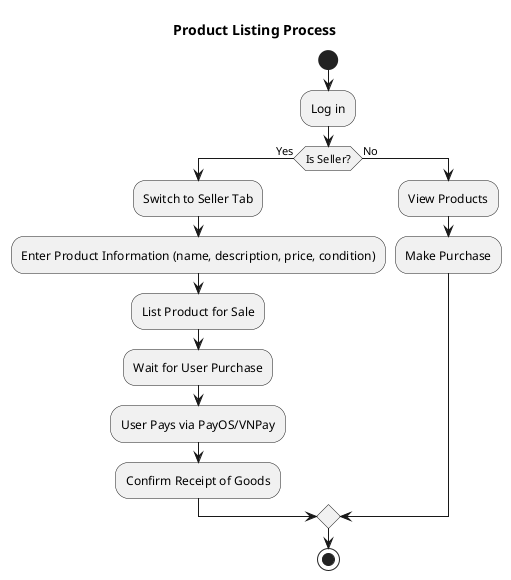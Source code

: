 ' Post product
@startuml
title Product Listing Process

start
:Log in;
if (Is Seller?) then (Yes)
  :Switch to Seller Tab;
  :Enter Product Information (name, description, price, condition);
  :List Product for Sale;
  :Wait for User Purchase;
  :User Pays via PayOS/VNPay;
  :Confirm Receipt of Goods;
else (No)
  :View Products;
  :Make Purchase;
endif
stop
@enduml

' Making order flow
@startuml
title Making Order Flow

start
:Search for products;
:View product details;
:Add to cart;
if (Next choice?) then (Continue payment)
  :Pay for order;
  if (Payment successful?) then (Yes)
    :Save order information to Database;
    :Display invoice and confirmation;
    :Send "Order created" notification via Email;
  else (No)
    :Save failed transaction information to Database;
    :Display order cancellation notice;
    :Send "Order cancelled" notification via Email;
  endif
else (Continue shopping)
  repeat
    :Search for products;
    :View product details;
    :Add to cart;
    if (Shopping complete?) then (Yes)
      stop
    else (No)
    endif
  repeat while (No)
endif
stop
@enduml

' Process Order and Deli
@startuml
title Process Order and Delivery
start
:Seller accesses Dashboard;
:View and select order;
:Prepare the order;
:System updates status: Processing;

if (Is the order ready for delivery?) then (Yes)
  :Send to delivery service;
  :Delivery service confirms delivery;
  :System updates status: Delivered;
else (No)
  :Cancel the order;
endif

stop
@enduml

' Seller withdraw moeny
@startuml
title Seller Withdraw Flow
start
:Seller creates a withdrawal request;
:System processes the withdrawal request;
:Waiting for Admin approval;

if (Did Admin approve the request?) then (Yes)
  :System deducts money from Seller's wallet;
  :System generates QR code or transfers via PayOS/VNPay;
  :Seller receives the money;
  :System checks transaction status (optional);
else (No)
  :Request is cancelled;
endif

stop
@enduml

' Register seller   
@startuml
title Register Seller Process
start
:Register a user account;
:Login;
:Request to become a Seller;
:Submit registration info to the system;

if (Did Admin approve the request?) then (Yes)
  :Update status to Seller;
  :Access Seller Dashboard;
else (No)
  :Cancel the registration request;
endif

stop
@enduml